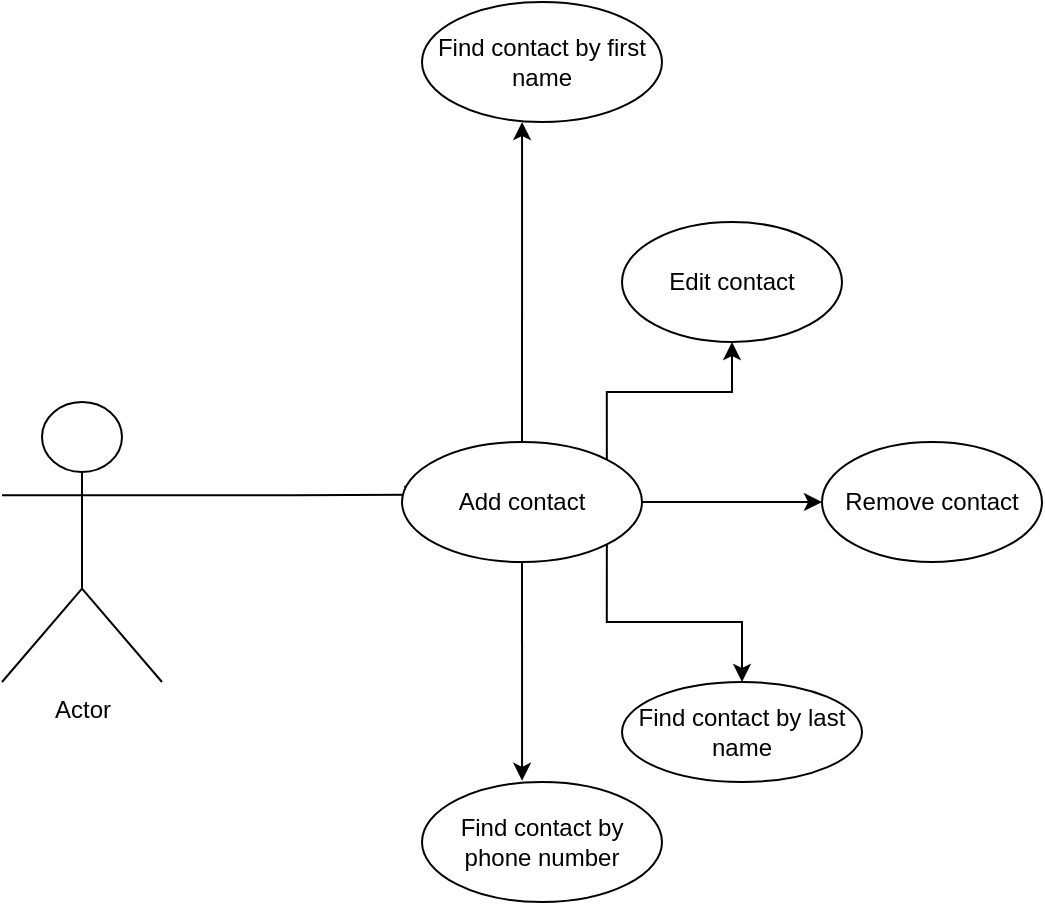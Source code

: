 <mxfile version="24.4.0" type="device">
  <diagram name="Page-1" id="RvwNDLKTjD4Ois5gJAnZ">
    <mxGraphModel dx="1026" dy="506" grid="1" gridSize="10" guides="1" tooltips="1" connect="1" arrows="1" fold="1" page="1" pageScale="1" pageWidth="850" pageHeight="1100" math="0" shadow="0">
      <root>
        <mxCell id="0" />
        <mxCell id="1" parent="0" />
        <mxCell id="cSY_eYvooEzcI5y0FC7k-11" style="edgeStyle=orthogonalEdgeStyle;rounded=0;orthogonalLoop=1;jettySize=auto;html=1;exitX=1;exitY=0.333;exitDx=0;exitDy=0;exitPerimeter=0;" parent="1" source="cSY_eYvooEzcI5y0FC7k-3" edge="1">
          <mxGeometry relative="1" as="geometry">
            <mxPoint x="530" y="456.333" as="targetPoint" />
          </mxGeometry>
        </mxCell>
        <mxCell id="cSY_eYvooEzcI5y0FC7k-3" value="Actor" style="shape=umlActor;verticalLabelPosition=bottom;verticalAlign=top;html=1;outlineConnect=0;" parent="1" vertex="1">
          <mxGeometry x="320" y="410" width="80" height="140" as="geometry" />
        </mxCell>
        <mxCell id="cSY_eYvooEzcI5y0FC7k-20" style="edgeStyle=orthogonalEdgeStyle;rounded=0;orthogonalLoop=1;jettySize=auto;html=1;" parent="1" source="cSY_eYvooEzcI5y0FC7k-12" target="cSY_eYvooEzcI5y0FC7k-21" edge="1">
          <mxGeometry relative="1" as="geometry">
            <mxPoint x="730" y="460.0" as="targetPoint" />
          </mxGeometry>
        </mxCell>
        <mxCell id="cSY_eYvooEzcI5y0FC7k-29" style="edgeStyle=orthogonalEdgeStyle;rounded=0;orthogonalLoop=1;jettySize=auto;html=1;exitX=1;exitY=1;exitDx=0;exitDy=0;" parent="1" source="cSY_eYvooEzcI5y0FC7k-12" target="cSY_eYvooEzcI5y0FC7k-30" edge="1">
          <mxGeometry relative="1" as="geometry">
            <mxPoint x="690" y="570.0" as="targetPoint" />
          </mxGeometry>
        </mxCell>
        <mxCell id="cSY_eYvooEzcI5y0FC7k-40" style="edgeStyle=orthogonalEdgeStyle;rounded=0;orthogonalLoop=1;jettySize=auto;html=1;exitX=1;exitY=0;exitDx=0;exitDy=0;" parent="1" source="cSY_eYvooEzcI5y0FC7k-12" target="cSY_eYvooEzcI5y0FC7k-41" edge="1">
          <mxGeometry relative="1" as="geometry">
            <mxPoint x="670" y="390" as="targetPoint" />
          </mxGeometry>
        </mxCell>
        <mxCell id="cSY_eYvooEzcI5y0FC7k-12" value="Add contact" style="ellipse;whiteSpace=wrap;html=1;" parent="1" vertex="1">
          <mxGeometry x="520" y="430" width="120" height="60" as="geometry" />
        </mxCell>
        <mxCell id="cSY_eYvooEzcI5y0FC7k-21" value="Remove contact" style="ellipse;whiteSpace=wrap;html=1;" parent="1" vertex="1">
          <mxGeometry x="730" y="430" width="110" height="60" as="geometry" />
        </mxCell>
        <mxCell id="cSY_eYvooEzcI5y0FC7k-24" style="edgeStyle=orthogonalEdgeStyle;rounded=0;orthogonalLoop=1;jettySize=auto;html=1;exitX=0.5;exitY=1;exitDx=0;exitDy=0;" parent="1" source="cSY_eYvooEzcI5y0FC7k-21" target="cSY_eYvooEzcI5y0FC7k-21" edge="1">
          <mxGeometry relative="1" as="geometry" />
        </mxCell>
        <mxCell id="cSY_eYvooEzcI5y0FC7k-26" value="Find contact by phone number" style="ellipse;whiteSpace=wrap;html=1;" parent="1" vertex="1">
          <mxGeometry x="530" y="600" width="120" height="60" as="geometry" />
        </mxCell>
        <mxCell id="cSY_eYvooEzcI5y0FC7k-28" value="Find contact by first name" style="ellipse;whiteSpace=wrap;html=1;" parent="1" vertex="1">
          <mxGeometry x="530" y="210" width="120" height="60" as="geometry" />
        </mxCell>
        <mxCell id="cSY_eYvooEzcI5y0FC7k-30" value="Find contact by last name" style="ellipse;whiteSpace=wrap;html=1;" parent="1" vertex="1">
          <mxGeometry x="630" y="550" width="120" height="50" as="geometry" />
        </mxCell>
        <mxCell id="cSY_eYvooEzcI5y0FC7k-33" style="edgeStyle=orthogonalEdgeStyle;rounded=0;orthogonalLoop=1;jettySize=auto;html=1;entryX=0.417;entryY=-0.01;entryDx=0;entryDy=0;entryPerimeter=0;" parent="1" source="cSY_eYvooEzcI5y0FC7k-12" target="cSY_eYvooEzcI5y0FC7k-26" edge="1">
          <mxGeometry relative="1" as="geometry" />
        </mxCell>
        <mxCell id="cSY_eYvooEzcI5y0FC7k-39" style="edgeStyle=orthogonalEdgeStyle;rounded=0;orthogonalLoop=1;jettySize=auto;html=1;entryX=0.417;entryY=1;entryDx=0;entryDy=0;entryPerimeter=0;" parent="1" source="cSY_eYvooEzcI5y0FC7k-12" target="cSY_eYvooEzcI5y0FC7k-28" edge="1">
          <mxGeometry relative="1" as="geometry" />
        </mxCell>
        <mxCell id="cSY_eYvooEzcI5y0FC7k-41" value="Edit contact" style="ellipse;whiteSpace=wrap;html=1;" parent="1" vertex="1">
          <mxGeometry x="630" y="320" width="110" height="60" as="geometry" />
        </mxCell>
      </root>
    </mxGraphModel>
  </diagram>
</mxfile>
